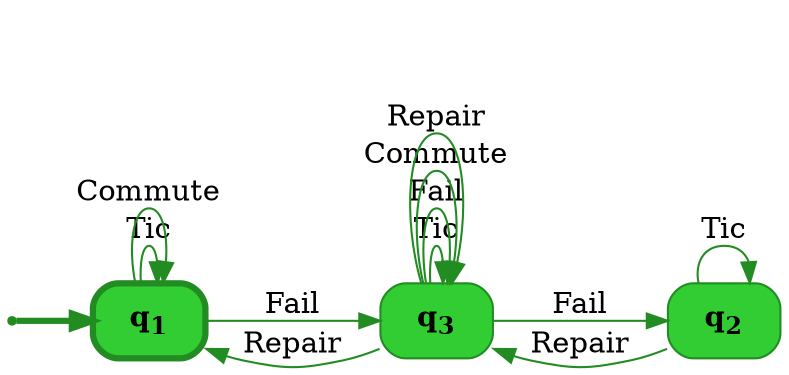digraph g {

	rankdir="LR"

	__invisible__[shape="point", color="forestgreen"]
	q1[label=<<b>q<sub>1</sub></b>>, shape="box", style="rounded, filled", fillcolor="limegreen", color="forestgreen", penwidth=3] // Initial
	q3[label=<<b>q<sub>3</sub></b>>, shape="box", style="rounded, filled", fillcolor="limegreen", color="forestgreen"]
	q2[label=<<b>q<sub>2</sub></b>>, shape="box", style="rounded, filled", fillcolor="limegreen", color="forestgreen"]

	__invisible__ -> q1[penwidth=3, color="forestgreen"]
	q1 -> q1[label=<Tic>, color="forestgreen"]
	q1 -> q3[label=<Fail>, color="forestgreen"]
	q3 -> q3[label=<Tic>, color="forestgreen"]
	q3 -> q3[label=<Fail>, color="forestgreen"]
	q3 -> q1[label=<Repair>, color="forestgreen"]
	q3 -> q3[label=<Commute>, color="forestgreen"]
	q3 -> q3[label=<Repair>, color="forestgreen"]
	q3 -> q2[label=<Fail>, color="forestgreen"]
	q2 -> q2[label=<Tic>, color="forestgreen"]
	q2 -> q3[label=<Repair>, color="forestgreen"]
	q1 -> q1[label=<Commute>, color="forestgreen"]

}

